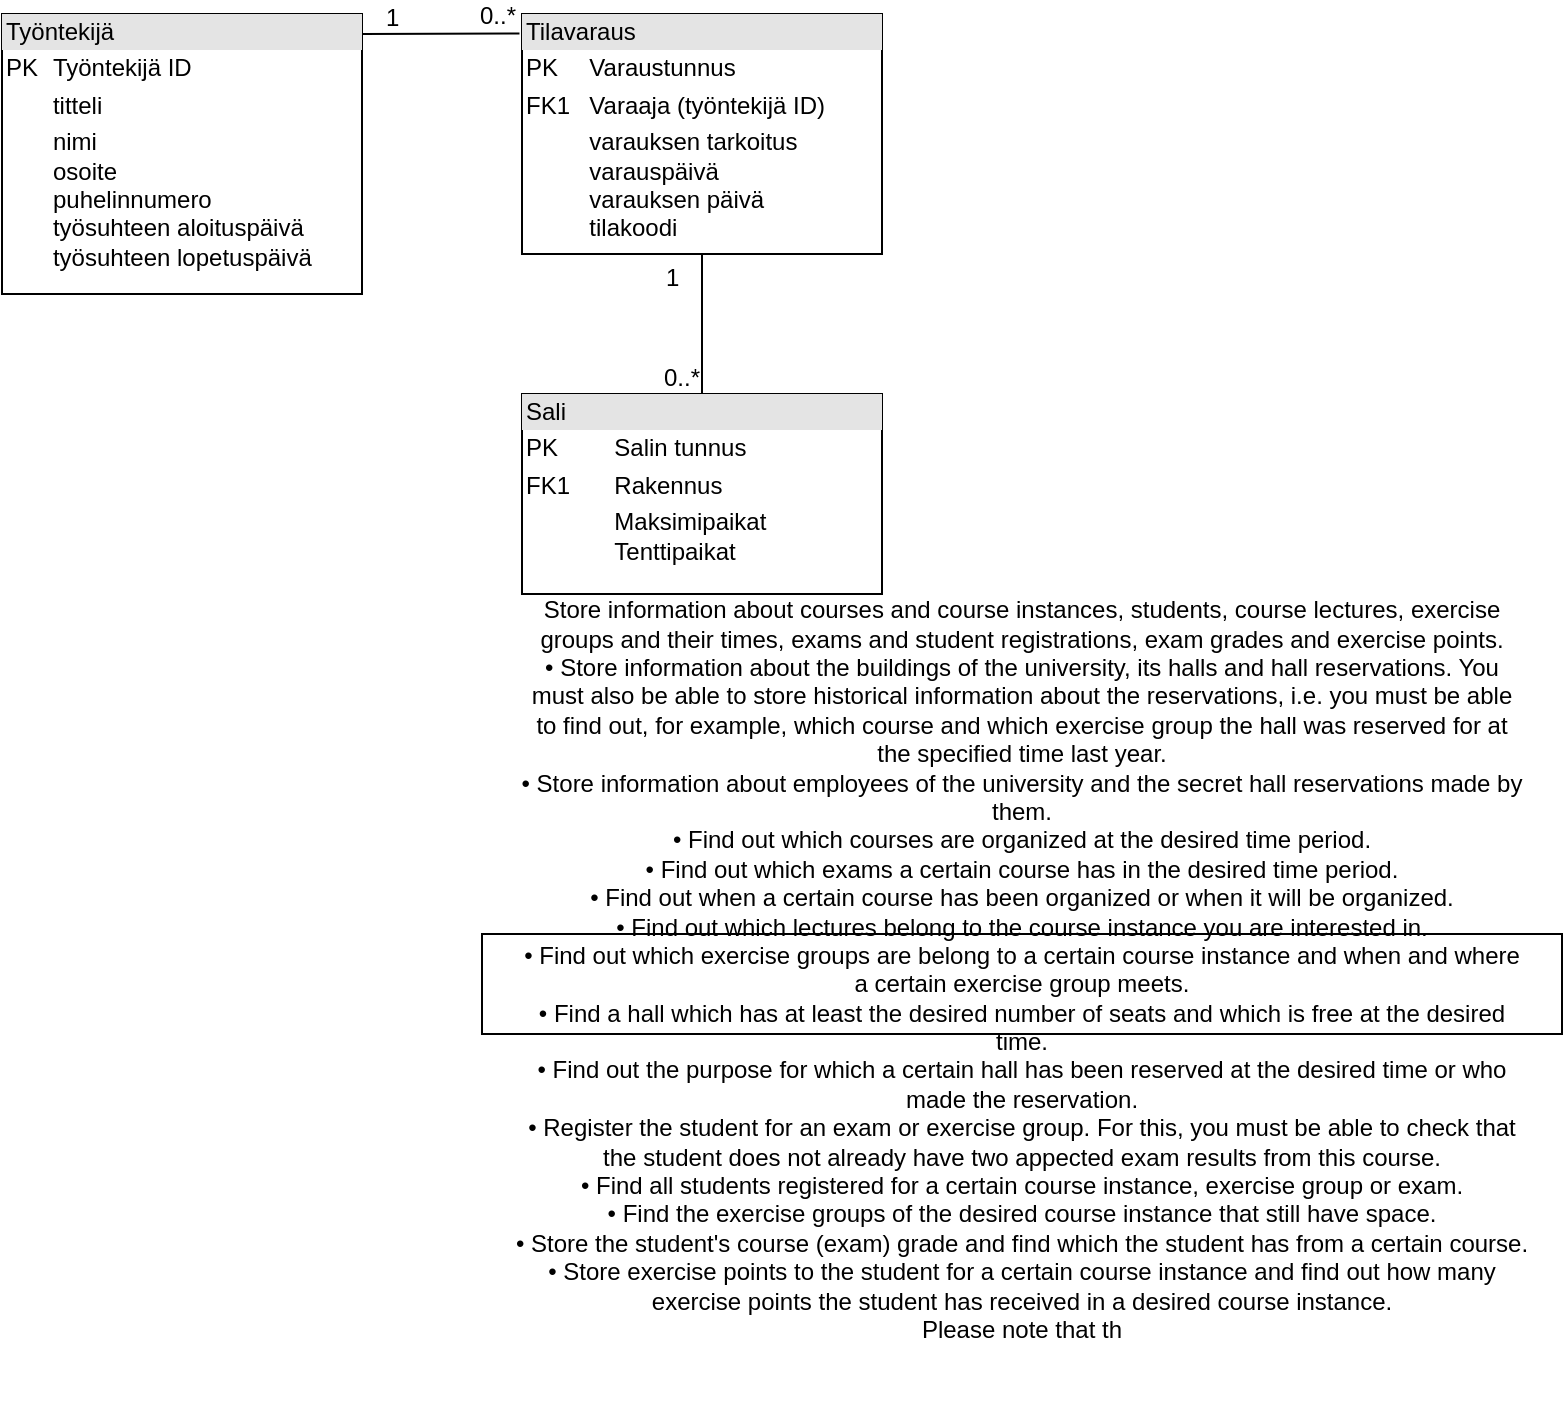 <mxfile version="21.0.7" type="github">
  <diagram name="Page-1" id="fr7azMlj8yHS9z72IOPQ">
    <mxGraphModel dx="1880" dy="847" grid="1" gridSize="10" guides="1" tooltips="1" connect="1" arrows="1" fold="1" page="1" pageScale="1" pageWidth="827" pageHeight="1169" math="0" shadow="0">
      <root>
        <mxCell id="0" />
        <mxCell id="1" parent="0" />
        <mxCell id="IC3bSYai77iSjpE_L1j_-21" value="&#xa;Store information about courses and course instances, students, course lectures, exercise&#xa;groups and their times, exams and student registrations, exam grades and exercise points.&#xa;• Store information about the buildings of the university, its halls and hall reservations. You&#xa;must also be able to store historical information about the reservations, i.e. you must be able&#xa;to find out, for example, which course and which exercise group the hall was reserved for at&#xa;the specified time last year.&#xa;• Store information about employees of the university and the secret hall reservations made by&#xa;them.&#xa;• Find out which courses are organized at the desired time period.&#xa;• Find out which exams a certain course has in the desired time period.&#xa;• Find out when a certain course has been organized or when it will be organized.&#xa;• Find out which lectures belong to the course instance you are interested in.&#xa;• Find out which exercise groups are belong to a certain course instance and when and where&#xa;a certain exercise group meets.&#xa;• Find a hall which has at least the desired number of seats and which is free at the desired&#xa;time.&#xa;• Find out the purpose for which a certain hall has been reserved at the desired time or who&#xa;made the reservation.&#xa;• Register the student for an exam or exercise group. For this, you must be able to check that&#xa;the student does not already have two appected exam results from this course.&#xa;• Find all students registered for a certain course instance, exercise group or exam.&#xa;• Find the exercise groups of the desired course instance that still have space.&#xa;• Store the student&#39;s course (exam) grade and find which the student has from a certain course.&#xa;• Store exercise points to the student for a certain course instance and find out how many&#xa;exercise points the student has received in a desired course instance.&#xa;Please note that th&#xa;&#xa;" style="html=1;whiteSpace=wrap;" parent="1" vertex="1">
          <mxGeometry x="280" y="500" width="540" height="50" as="geometry" />
        </mxCell>
        <mxCell id="jS1crOWfI2JhgpDE9E2U-4" value="&lt;div style=&quot;box-sizing:border-box;width:100%;background:#e4e4e4;padding:2px;&quot;&gt;Työntekijä&lt;/div&gt;&lt;table style=&quot;width:100%;font-size:1em;&quot; cellpadding=&quot;2&quot; cellspacing=&quot;0&quot;&gt;&lt;tbody&gt;&lt;tr&gt;&lt;td&gt;PK&lt;/td&gt;&lt;td&gt;Työntekijä ID&lt;/td&gt;&lt;/tr&gt;&lt;tr&gt;&lt;td&gt;&lt;br&gt;&lt;/td&gt;&lt;td&gt;titteli&lt;/td&gt;&lt;/tr&gt;&lt;tr&gt;&lt;td&gt;&lt;/td&gt;&lt;td&gt;nimi&lt;br&gt;osoite&lt;br&gt;puhelinnumero&lt;br&gt;työsuhteen aloituspäivä&lt;br&gt;työsuhteen lopetuspäivä&lt;/td&gt;&lt;/tr&gt;&lt;/tbody&gt;&lt;/table&gt;" style="verticalAlign=top;align=left;overflow=fill;html=1;whiteSpace=wrap;" vertex="1" parent="1">
          <mxGeometry x="40" y="40" width="180" height="140" as="geometry" />
        </mxCell>
        <mxCell id="jS1crOWfI2JhgpDE9E2U-5" value="&lt;div style=&quot;box-sizing:border-box;width:100%;background:#e4e4e4;padding:2px;&quot;&gt;Tilavaraus&lt;/div&gt;&lt;table style=&quot;width:100%;font-size:1em;&quot; cellpadding=&quot;2&quot; cellspacing=&quot;0&quot;&gt;&lt;tbody&gt;&lt;tr&gt;&lt;td&gt;PK&lt;/td&gt;&lt;td&gt;Varaustunnus&lt;/td&gt;&lt;/tr&gt;&lt;tr&gt;&lt;td&gt;FK1&lt;/td&gt;&lt;td&gt;Varaaja (työntekijä ID)&lt;/td&gt;&lt;/tr&gt;&lt;tr&gt;&lt;td&gt;&lt;/td&gt;&lt;td&gt;varauksen tarkoitus&lt;br&gt;varauspäivä&lt;br&gt;varauksen päivä&lt;br&gt;tilakoodi&lt;br&gt;&lt;br&gt;&lt;/td&gt;&lt;/tr&gt;&lt;/tbody&gt;&lt;/table&gt;" style="verticalAlign=top;align=left;overflow=fill;html=1;whiteSpace=wrap;" vertex="1" parent="1">
          <mxGeometry x="300" y="40" width="180" height="120" as="geometry" />
        </mxCell>
        <mxCell id="jS1crOWfI2JhgpDE9E2U-7" value="" style="endArrow=none;html=1;rounded=0;entryX=-0.007;entryY=0.081;entryDx=0;entryDy=0;entryPerimeter=0;" edge="1" parent="1" target="jS1crOWfI2JhgpDE9E2U-5">
          <mxGeometry relative="1" as="geometry">
            <mxPoint x="220" y="50" as="sourcePoint" />
            <mxPoint x="360" y="50" as="targetPoint" />
          </mxGeometry>
        </mxCell>
        <mxCell id="jS1crOWfI2JhgpDE9E2U-8" value="1" style="resizable=0;html=1;whiteSpace=wrap;align=left;verticalAlign=bottom;" connectable="0" vertex="1" parent="jS1crOWfI2JhgpDE9E2U-7">
          <mxGeometry x="-1" relative="1" as="geometry">
            <mxPoint x="10" as="offset" />
          </mxGeometry>
        </mxCell>
        <mxCell id="jS1crOWfI2JhgpDE9E2U-9" value="0..*" style="resizable=0;html=1;whiteSpace=wrap;align=right;verticalAlign=bottom;" connectable="0" vertex="1" parent="jS1crOWfI2JhgpDE9E2U-7">
          <mxGeometry x="1" relative="1" as="geometry" />
        </mxCell>
        <mxCell id="jS1crOWfI2JhgpDE9E2U-10" value="&lt;div style=&quot;box-sizing:border-box;width:100%;background:#e4e4e4;padding:2px;&quot;&gt;Sali&lt;/div&gt;&lt;table style=&quot;width:100%;font-size:1em;&quot; cellpadding=&quot;2&quot; cellspacing=&quot;0&quot;&gt;&lt;tbody&gt;&lt;tr&gt;&lt;td&gt;PK&lt;/td&gt;&lt;td&gt;Salin tunnus&lt;/td&gt;&lt;/tr&gt;&lt;tr&gt;&lt;td&gt;FK1&lt;/td&gt;&lt;td&gt;Rakennus&lt;/td&gt;&lt;/tr&gt;&lt;tr&gt;&lt;td&gt;&lt;/td&gt;&lt;td&gt;Maksimipaikat&lt;br&gt;Tenttipaikat&lt;/td&gt;&lt;/tr&gt;&lt;/tbody&gt;&lt;/table&gt;" style="verticalAlign=top;align=left;overflow=fill;html=1;whiteSpace=wrap;" vertex="1" parent="1">
          <mxGeometry x="300" y="230" width="180" height="100" as="geometry" />
        </mxCell>
        <mxCell id="jS1crOWfI2JhgpDE9E2U-11" value="" style="endArrow=none;html=1;rounded=0;exitX=0.5;exitY=1;exitDx=0;exitDy=0;entryX=0.5;entryY=0;entryDx=0;entryDy=0;" edge="1" parent="1" source="jS1crOWfI2JhgpDE9E2U-5" target="jS1crOWfI2JhgpDE9E2U-10">
          <mxGeometry relative="1" as="geometry">
            <mxPoint x="470" y="160" as="sourcePoint" />
            <mxPoint x="630" y="160" as="targetPoint" />
          </mxGeometry>
        </mxCell>
        <mxCell id="jS1crOWfI2JhgpDE9E2U-12" value="1" style="resizable=0;html=1;whiteSpace=wrap;align=left;verticalAlign=bottom;" connectable="0" vertex="1" parent="jS1crOWfI2JhgpDE9E2U-11">
          <mxGeometry x="-1" relative="1" as="geometry">
            <mxPoint x="-20" y="20" as="offset" />
          </mxGeometry>
        </mxCell>
        <mxCell id="jS1crOWfI2JhgpDE9E2U-13" value="0..*" style="resizable=0;html=1;whiteSpace=wrap;align=right;verticalAlign=bottom;" connectable="0" vertex="1" parent="jS1crOWfI2JhgpDE9E2U-11">
          <mxGeometry x="1" relative="1" as="geometry">
            <mxPoint as="offset" />
          </mxGeometry>
        </mxCell>
      </root>
    </mxGraphModel>
  </diagram>
</mxfile>
